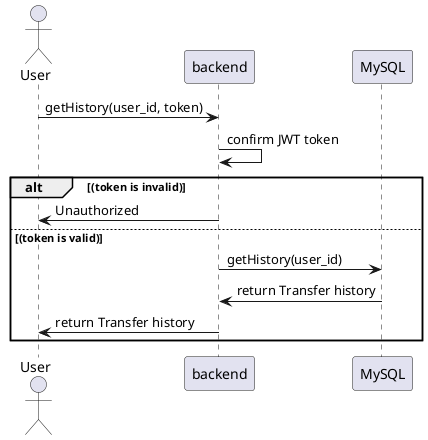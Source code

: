 @startuml getHistory
    actor User
    User -> "backend" : getHistory(user_id, token)
    "backend" -> "backend" : confirm JWT token
    alt (token is invalid)
    "backend" -> User : Unauthorized
    else (token is valid)
    "backend" -> "MySQL" : getHistory(user_id)
    "MySQL" -> "backend" : return Transfer history
    "backend" -> User : return Transfer history
    end
@enduml
